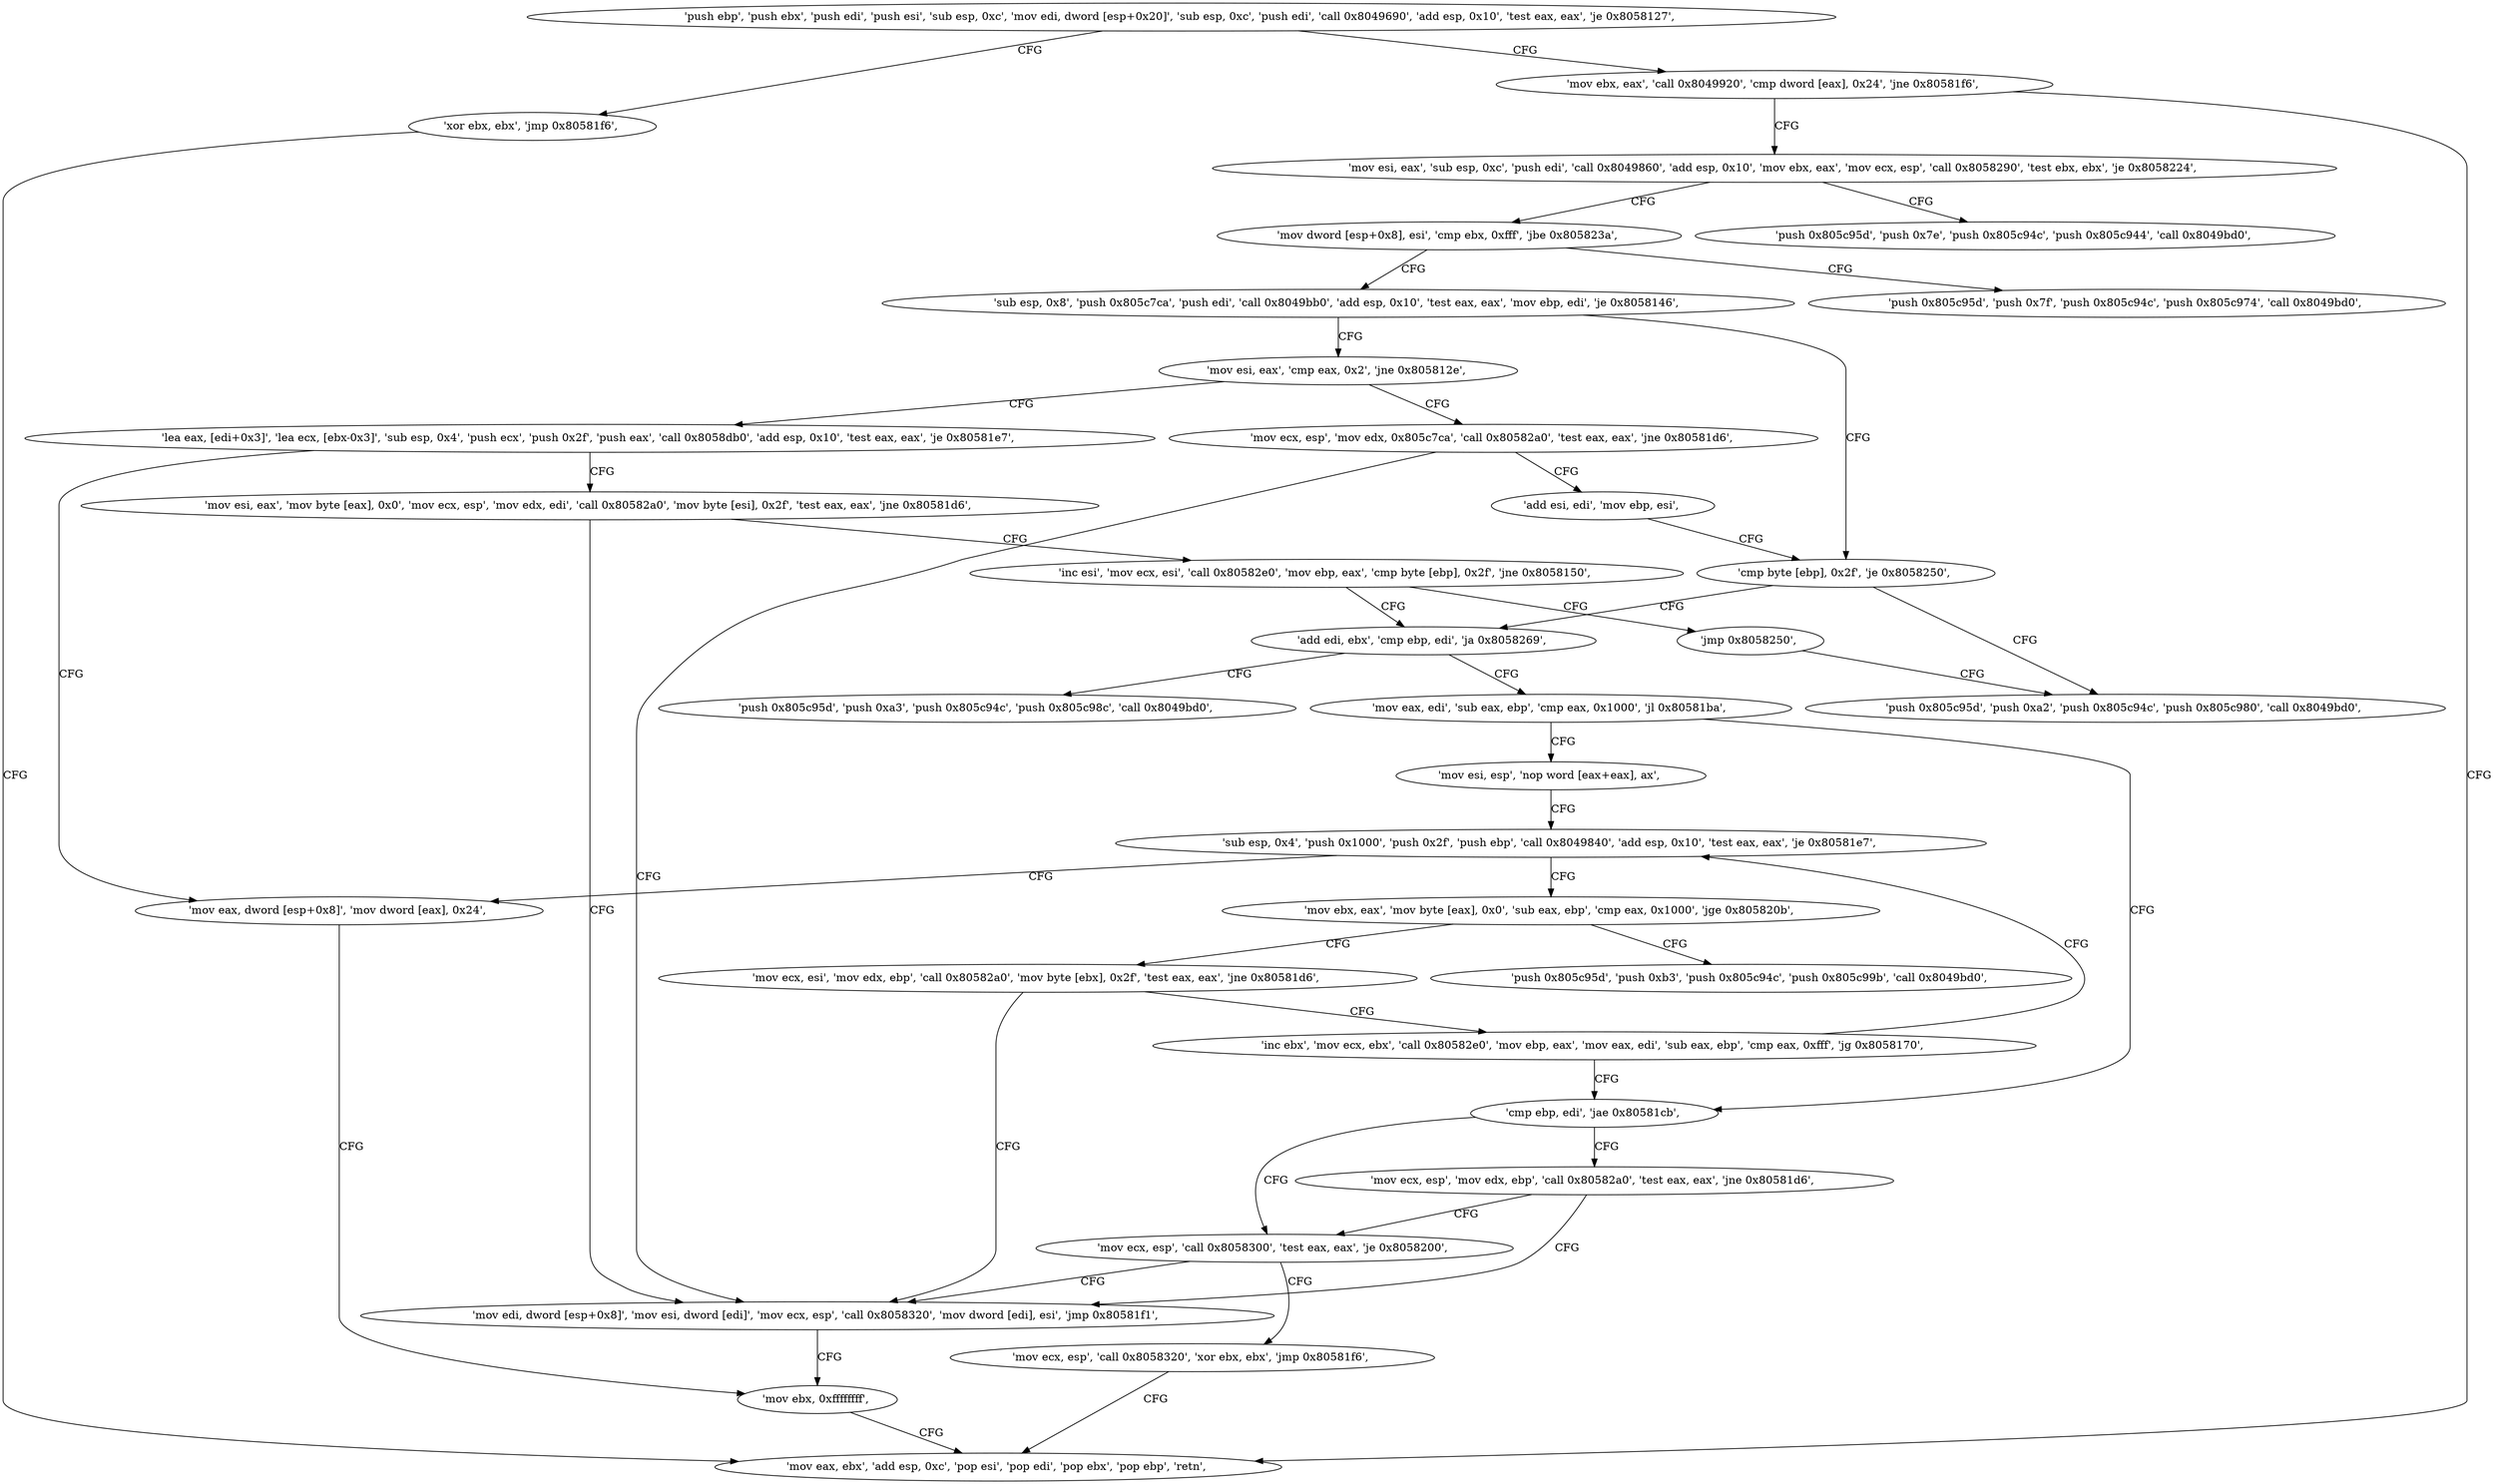 digraph "func" {
"134578272" [label = "'push ebp', 'push ebx', 'push edi', 'push esi', 'sub esp, 0xc', 'mov edi, dword [esp+0x20]', 'sub esp, 0xc', 'push edi', 'call 0x8049690', 'add esp, 0x10', 'test eax, eax', 'je 0x8058127', " ]
"134578471" [label = "'xor ebx, ebx', 'jmp 0x80581f6', " ]
"134578303" [label = "'mov ebx, eax', 'call 0x8049920', 'cmp dword [eax], 0x24', 'jne 0x80581f6', " ]
"134578678" [label = "'mov eax, ebx', 'add esp, 0xc', 'pop esi', 'pop edi', 'pop ebx', 'pop ebp', 'retn', " ]
"134578319" [label = "'mov esi, eax', 'sub esp, 0xc', 'push edi', 'call 0x8049860', 'add esp, 0x10', 'mov ebx, eax', 'mov ecx, esp', 'call 0x8058290', 'test ebx, ebx', 'je 0x8058224', " ]
"134578724" [label = "'push 0x805c95d', 'push 0x7e', 'push 0x805c94c', 'push 0x805c944', 'call 0x8049bd0', " ]
"134578350" [label = "'mov dword [esp+0x8], esi', 'cmp ebx, 0xfff', 'jbe 0x805823a', " ]
"134578746" [label = "'push 0x805c95d', 'push 0x7f', 'push 0x805c94c', 'push 0x805c974', 'call 0x8049bd0', " ]
"134578366" [label = "'sub esp, 0x8', 'push 0x805c7ca', 'push edi', 'call 0x8049bb0', 'add esp, 0x10', 'test eax, eax', 'mov ebp, edi', 'je 0x8058146', " ]
"134578502" [label = "'cmp byte [ebp], 0x2f', 'je 0x8058250', " ]
"134578389" [label = "'mov esi, eax', 'cmp eax, 0x2', 'jne 0x805812e', " ]
"134578768" [label = "'push 0x805c95d', 'push 0xa2', 'push 0x805c94c', 'push 0x805c980', 'call 0x8049bd0', " ]
"134578512" [label = "'add edi, ebx', 'cmp ebp, edi', 'ja 0x8058269', " ]
"134578478" [label = "'mov ecx, esp', 'mov edx, 0x805c7ca', 'call 0x80582a0', 'test eax, eax', 'jne 0x80581d6', " ]
"134578396" [label = "'lea eax, [edi+0x3]', 'lea ecx, [ebx-0x3]', 'sub esp, 0x4', 'push ecx', 'push 0x2f', 'push eax', 'call 0x8058db0', 'add esp, 0x10', 'test eax, eax', 'je 0x80581e7', " ]
"134578793" [label = "'push 0x805c95d', 'push 0xa3', 'push 0x805c94c', 'push 0x805c98c', 'call 0x8049bd0', " ]
"134578522" [label = "'mov eax, edi', 'sub eax, ebp', 'cmp eax, 0x1000', 'jl 0x80581ba', " ]
"134578646" [label = "'mov edi, dword [esp+0x8]', 'mov esi, dword [edi]', 'mov ecx, esp', 'call 0x8058320', 'mov dword [edi], esi', 'jmp 0x80581f1', " ]
"134578498" [label = "'add esi, edi', 'mov ebp, esi', " ]
"134578663" [label = "'mov eax, dword [esp+0x8]', 'mov dword [eax], 0x24', " ]
"134578425" [label = "'mov esi, eax', 'mov byte [eax], 0x0', 'mov ecx, esp', 'mov edx, edi', 'call 0x80582a0', 'mov byte [esi], 0x2f', 'test eax, eax', 'jne 0x80581d6', " ]
"134578618" [label = "'cmp ebp, edi', 'jae 0x80581cb', " ]
"134578533" [label = "'mov esi, esp', 'nop word [eax+eax], ax', " ]
"134578673" [label = "'mov ebx, 0xffffffff', " ]
"134578450" [label = "'inc esi', 'mov ecx, esi', 'call 0x80582e0', 'mov ebp, eax', 'cmp byte [ebp], 0x2f', 'jne 0x8058150', " ]
"134578635" [label = "'mov ecx, esp', 'call 0x8058300', 'test eax, eax', 'je 0x8058200', " ]
"134578622" [label = "'mov ecx, esp', 'mov edx, ebp', 'call 0x80582a0', 'test eax, eax', 'jne 0x80581d6', " ]
"134578544" [label = "'sub esp, 0x4', 'push 0x1000', 'push 0x2f', 'push ebp', 'call 0x8049840', 'add esp, 0x10', 'test eax, eax', 'je 0x80581e7', " ]
"134578466" [label = "'jmp 0x8058250', " ]
"134578688" [label = "'mov ecx, esp', 'call 0x8058320', 'xor ebx, ebx', 'jmp 0x80581f6', " ]
"134578567" [label = "'mov ebx, eax', 'mov byte [eax], 0x0', 'sub eax, ebp', 'cmp eax, 0x1000', 'jge 0x805820b', " ]
"134578699" [label = "'push 0x805c95d', 'push 0xb3', 'push 0x805c94c', 'push 0x805c99b', 'call 0x8049bd0', " ]
"134578581" [label = "'mov ecx, esi', 'mov edx, ebp', 'call 0x80582a0', 'mov byte [ebx], 0x2f', 'test eax, eax', 'jne 0x80581d6', " ]
"134578597" [label = "'inc ebx', 'mov ecx, ebx', 'call 0x80582e0', 'mov ebp, eax', 'mov eax, edi', 'sub eax, ebp', 'cmp eax, 0xfff', 'jg 0x8058170', " ]
"134578272" -> "134578471" [ label = "CFG" ]
"134578272" -> "134578303" [ label = "CFG" ]
"134578471" -> "134578678" [ label = "CFG" ]
"134578303" -> "134578678" [ label = "CFG" ]
"134578303" -> "134578319" [ label = "CFG" ]
"134578319" -> "134578724" [ label = "CFG" ]
"134578319" -> "134578350" [ label = "CFG" ]
"134578350" -> "134578746" [ label = "CFG" ]
"134578350" -> "134578366" [ label = "CFG" ]
"134578366" -> "134578502" [ label = "CFG" ]
"134578366" -> "134578389" [ label = "CFG" ]
"134578502" -> "134578768" [ label = "CFG" ]
"134578502" -> "134578512" [ label = "CFG" ]
"134578389" -> "134578478" [ label = "CFG" ]
"134578389" -> "134578396" [ label = "CFG" ]
"134578512" -> "134578793" [ label = "CFG" ]
"134578512" -> "134578522" [ label = "CFG" ]
"134578478" -> "134578646" [ label = "CFG" ]
"134578478" -> "134578498" [ label = "CFG" ]
"134578396" -> "134578663" [ label = "CFG" ]
"134578396" -> "134578425" [ label = "CFG" ]
"134578522" -> "134578618" [ label = "CFG" ]
"134578522" -> "134578533" [ label = "CFG" ]
"134578646" -> "134578673" [ label = "CFG" ]
"134578498" -> "134578502" [ label = "CFG" ]
"134578663" -> "134578673" [ label = "CFG" ]
"134578425" -> "134578646" [ label = "CFG" ]
"134578425" -> "134578450" [ label = "CFG" ]
"134578618" -> "134578635" [ label = "CFG" ]
"134578618" -> "134578622" [ label = "CFG" ]
"134578533" -> "134578544" [ label = "CFG" ]
"134578673" -> "134578678" [ label = "CFG" ]
"134578450" -> "134578512" [ label = "CFG" ]
"134578450" -> "134578466" [ label = "CFG" ]
"134578635" -> "134578688" [ label = "CFG" ]
"134578635" -> "134578646" [ label = "CFG" ]
"134578622" -> "134578646" [ label = "CFG" ]
"134578622" -> "134578635" [ label = "CFG" ]
"134578544" -> "134578663" [ label = "CFG" ]
"134578544" -> "134578567" [ label = "CFG" ]
"134578466" -> "134578768" [ label = "CFG" ]
"134578688" -> "134578678" [ label = "CFG" ]
"134578567" -> "134578699" [ label = "CFG" ]
"134578567" -> "134578581" [ label = "CFG" ]
"134578581" -> "134578646" [ label = "CFG" ]
"134578581" -> "134578597" [ label = "CFG" ]
"134578597" -> "134578544" [ label = "CFG" ]
"134578597" -> "134578618" [ label = "CFG" ]
}
